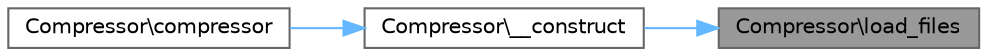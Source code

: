 digraph "Compressor\load_files"
{
 // LATEX_PDF_SIZE
  bgcolor="transparent";
  edge [fontname=Helvetica,fontsize=10,labelfontname=Helvetica,labelfontsize=10];
  node [fontname=Helvetica,fontsize=10,shape=box,height=0.2,width=0.4];
  rankdir="RL";
  Node1 [id="Node000001",label="Compressor\\load_files",height=0.2,width=0.4,color="gray40", fillcolor="grey60", style="filled", fontcolor="black",tooltip=" "];
  Node1 -> Node2 [id="edge1_Node000001_Node000002",dir="back",color="steelblue1",style="solid",tooltip=" "];
  Node2 [id="Node000002",label="Compressor\\__construct",height=0.2,width=0.4,color="grey40", fillcolor="white", style="filled",URL="$class_compressor.html#ac47387c1eb9c18a0136c4e3968fb7856",tooltip=" "];
  Node2 -> Node3 [id="edge2_Node000002_Node000003",dir="back",color="steelblue1",style="solid",tooltip=" "];
  Node3 [id="Node000003",label="Compressor\\compressor",height=0.2,width=0.4,color="grey40", fillcolor="white", style="filled",URL="$class_compressor.html#a9d586ba7c1b1090b0b959217b42e227f",tooltip=" "];
}
